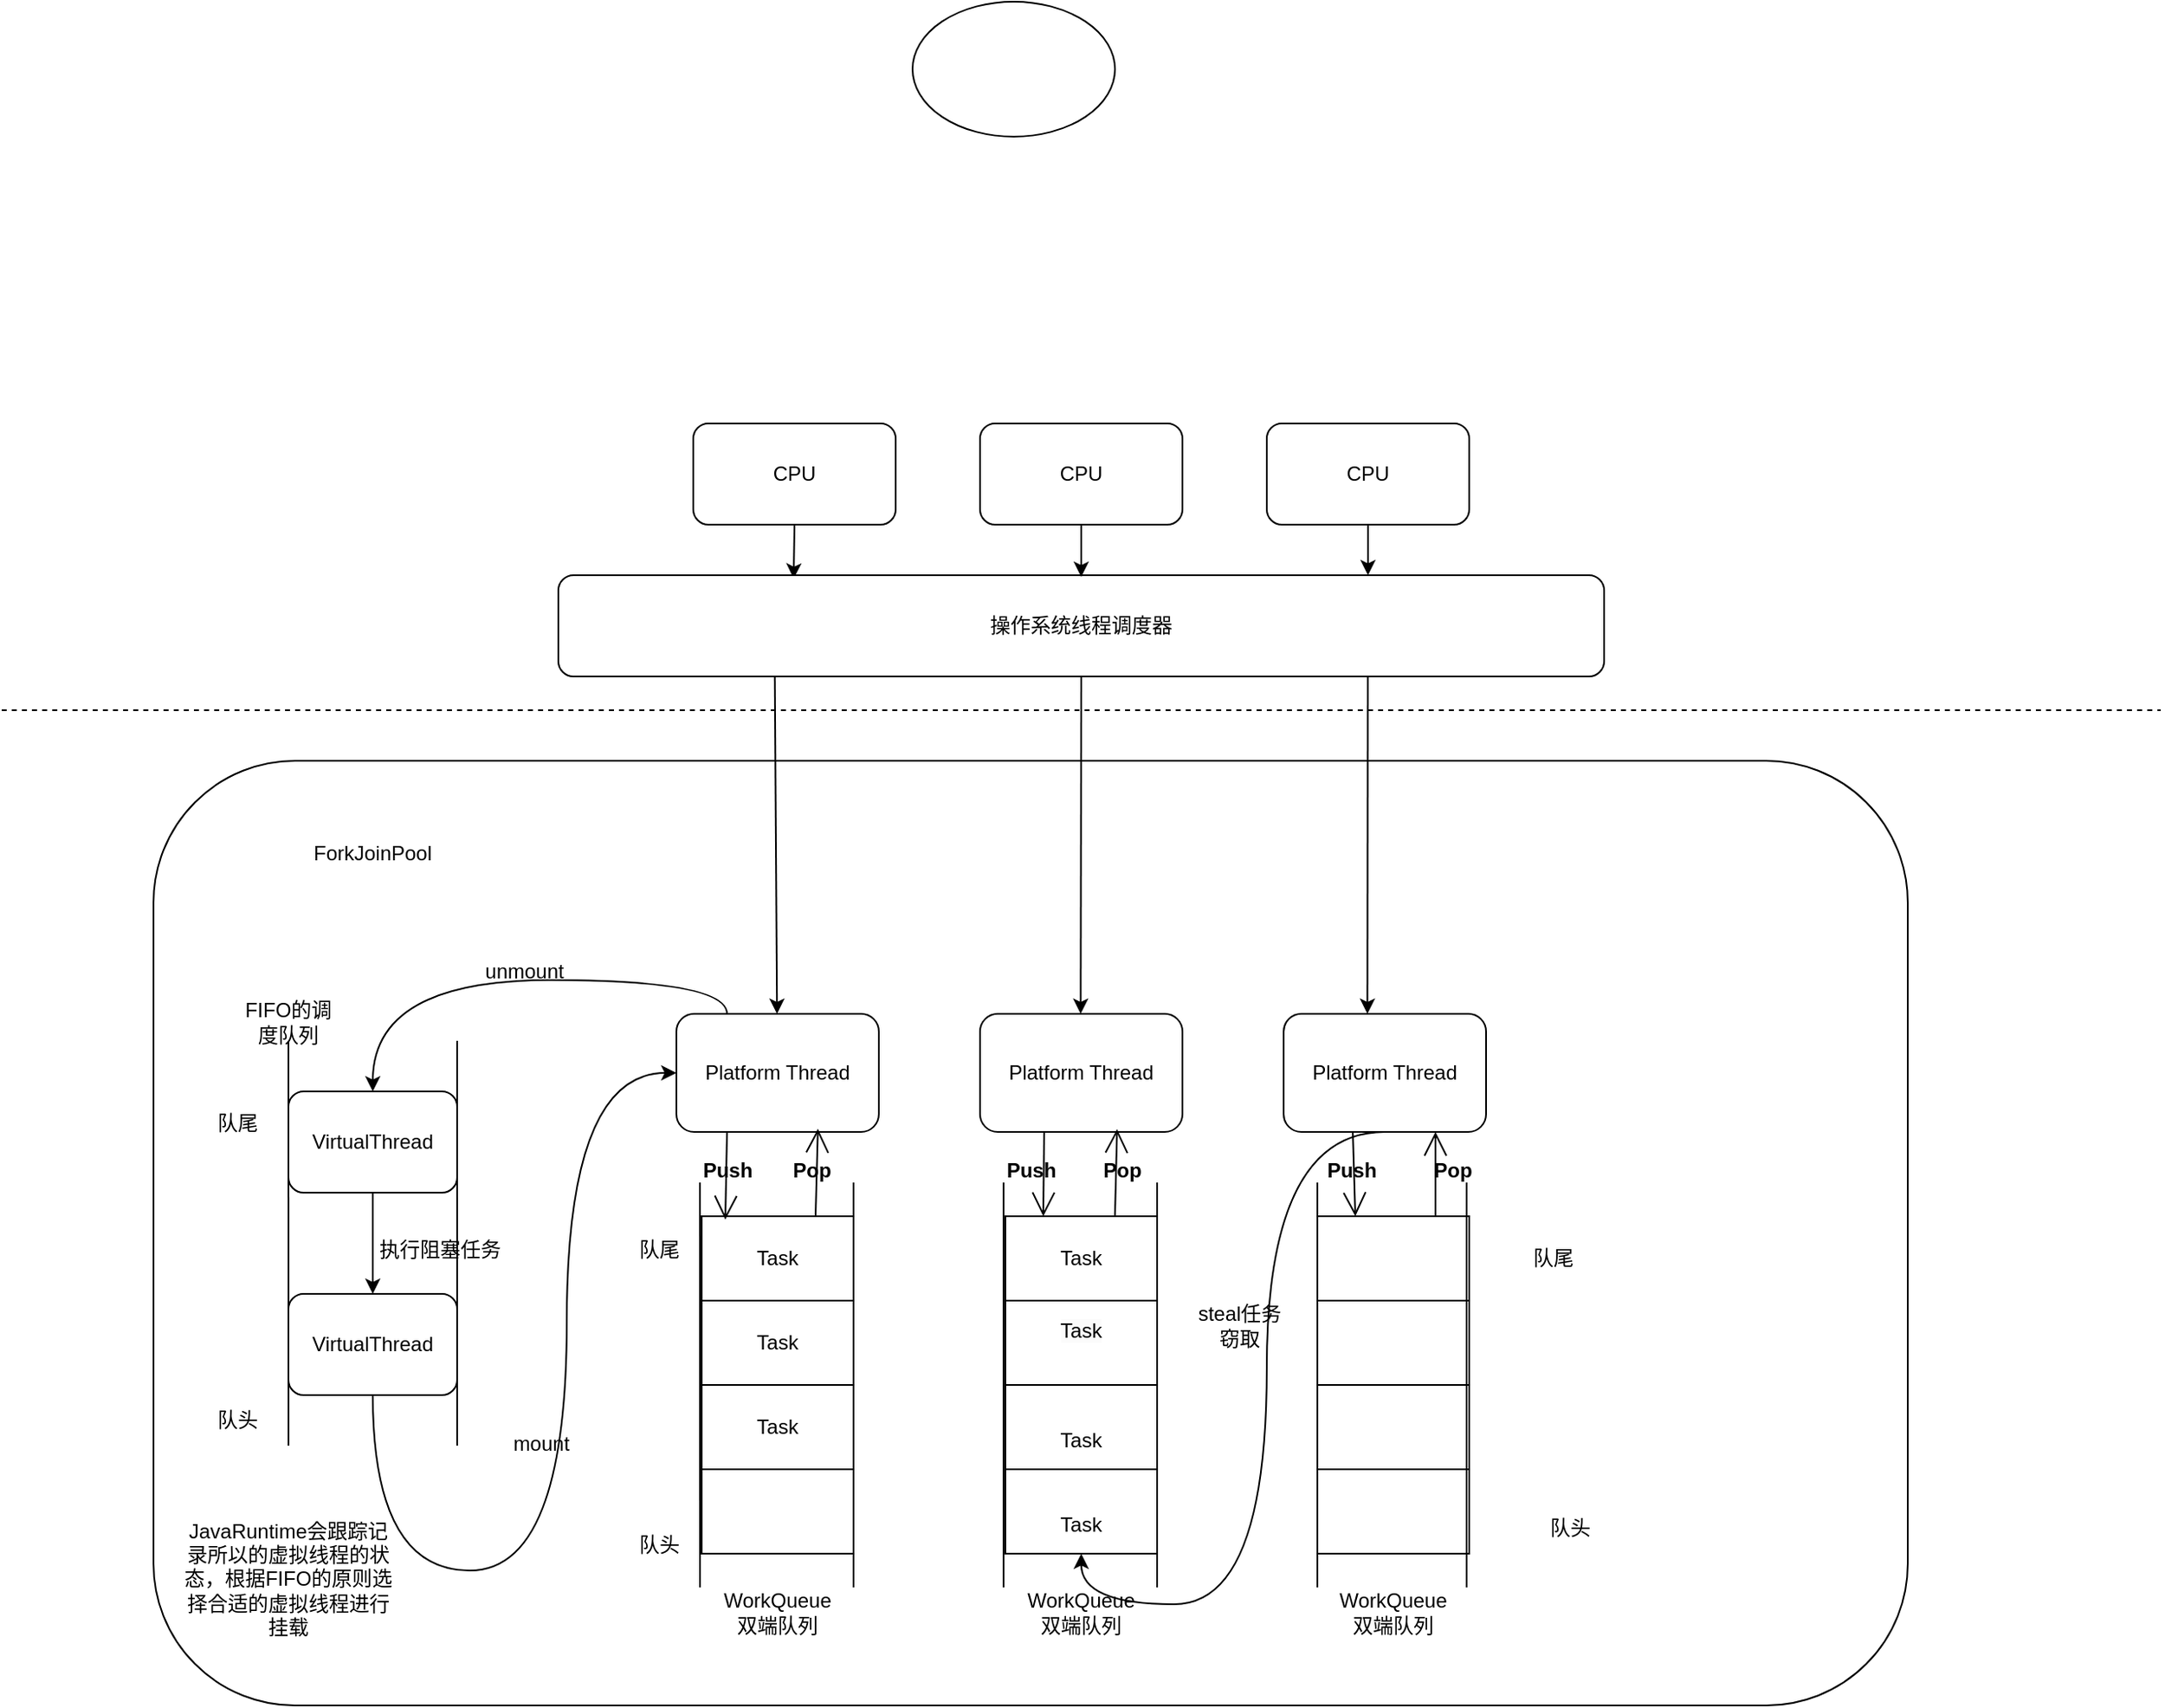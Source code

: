 <mxfile version="21.3.7" type="github">
  <diagram name="第 1 页" id="DaJ-24qObtk4jbQA614w">
    <mxGraphModel dx="2416" dy="1934" grid="1" gridSize="10" guides="1" tooltips="1" connect="1" arrows="1" fold="1" page="1" pageScale="1" pageWidth="827" pageHeight="1169" math="0" shadow="0">
      <root>
        <mxCell id="0" />
        <mxCell id="1" parent="0" />
        <mxCell id="24YxcUlf_cqzRsSQSOyX-5" style="edgeStyle=orthogonalEdgeStyle;rounded=0;orthogonalLoop=1;jettySize=auto;html=1;exitX=0.5;exitY=1;exitDx=0;exitDy=0;entryX=0.225;entryY=0.033;entryDx=0;entryDy=0;entryPerimeter=0;" edge="1" parent="1" source="24YxcUlf_cqzRsSQSOyX-1" target="24YxcUlf_cqzRsSQSOyX-4">
          <mxGeometry relative="1" as="geometry" />
        </mxCell>
        <mxCell id="24YxcUlf_cqzRsSQSOyX-1" value="CPU" style="rounded=1;whiteSpace=wrap;html=1;" vertex="1" parent="1">
          <mxGeometry x="90" y="10" width="120" height="60" as="geometry" />
        </mxCell>
        <mxCell id="24YxcUlf_cqzRsSQSOyX-4" value="操作系统线程调度器" style="rounded=1;whiteSpace=wrap;html=1;" vertex="1" parent="1">
          <mxGeometry x="10" y="100" width="620" height="60" as="geometry" />
        </mxCell>
        <mxCell id="24YxcUlf_cqzRsSQSOyX-9" style="edgeStyle=orthogonalEdgeStyle;rounded=0;orthogonalLoop=1;jettySize=auto;html=1;exitX=0.5;exitY=1;exitDx=0;exitDy=0;" edge="1" parent="1" source="24YxcUlf_cqzRsSQSOyX-10">
          <mxGeometry relative="1" as="geometry">
            <mxPoint x="320" y="101" as="targetPoint" />
          </mxGeometry>
        </mxCell>
        <mxCell id="24YxcUlf_cqzRsSQSOyX-10" value="CPU" style="rounded=1;whiteSpace=wrap;html=1;" vertex="1" parent="1">
          <mxGeometry x="260" y="10" width="120" height="60" as="geometry" />
        </mxCell>
        <mxCell id="24YxcUlf_cqzRsSQSOyX-13" style="edgeStyle=orthogonalEdgeStyle;rounded=0;orthogonalLoop=1;jettySize=auto;html=1;exitX=0.5;exitY=1;exitDx=0;exitDy=0;" edge="1" parent="1" source="24YxcUlf_cqzRsSQSOyX-14">
          <mxGeometry relative="1" as="geometry">
            <mxPoint x="490" y="100" as="targetPoint" />
          </mxGeometry>
        </mxCell>
        <mxCell id="24YxcUlf_cqzRsSQSOyX-14" value="CPU" style="rounded=1;whiteSpace=wrap;html=1;" vertex="1" parent="1">
          <mxGeometry x="430" y="10" width="120" height="60" as="geometry" />
        </mxCell>
        <mxCell id="24YxcUlf_cqzRsSQSOyX-15" value="" style="rounded=1;whiteSpace=wrap;html=1;" vertex="1" parent="1">
          <mxGeometry x="-230" y="210" width="1040" height="560" as="geometry" />
        </mxCell>
        <mxCell id="24YxcUlf_cqzRsSQSOyX-110" style="edgeStyle=orthogonalEdgeStyle;curved=1;rounded=0;orthogonalLoop=1;jettySize=auto;html=1;exitX=0.25;exitY=0;exitDx=0;exitDy=0;entryX=0.5;entryY=0;entryDx=0;entryDy=0;" edge="1" parent="1" source="24YxcUlf_cqzRsSQSOyX-17" target="24YxcUlf_cqzRsSQSOyX-102">
          <mxGeometry relative="1" as="geometry" />
        </mxCell>
        <mxCell id="24YxcUlf_cqzRsSQSOyX-17" value="Platform Thread" style="rounded=1;whiteSpace=wrap;html=1;" vertex="1" parent="1">
          <mxGeometry x="80" y="360" width="120" height="70" as="geometry" />
        </mxCell>
        <mxCell id="24YxcUlf_cqzRsSQSOyX-60" style="edgeStyle=orthogonalEdgeStyle;curved=1;rounded=0;orthogonalLoop=1;jettySize=auto;html=1;exitX=0.5;exitY=1;exitDx=0;exitDy=0;entryX=0.5;entryY=1;entryDx=0;entryDy=0;" edge="1" parent="1" source="24YxcUlf_cqzRsSQSOyX-18" target="24YxcUlf_cqzRsSQSOyX-47">
          <mxGeometry relative="1" as="geometry">
            <Array as="points">
              <mxPoint x="430" y="430" />
              <mxPoint x="430" y="710" />
              <mxPoint x="320" y="710" />
            </Array>
          </mxGeometry>
        </mxCell>
        <mxCell id="24YxcUlf_cqzRsSQSOyX-18" value="Platform Thread" style="rounded=1;whiteSpace=wrap;html=1;" vertex="1" parent="1">
          <mxGeometry x="440" y="360" width="120" height="70" as="geometry" />
        </mxCell>
        <mxCell id="24YxcUlf_cqzRsSQSOyX-19" value="Platform Thread" style="rounded=1;whiteSpace=wrap;html=1;" vertex="1" parent="1">
          <mxGeometry x="260" y="360" width="120" height="70" as="geometry" />
        </mxCell>
        <mxCell id="24YxcUlf_cqzRsSQSOyX-29" value="" style="endArrow=classic;html=1;rounded=0;exitX=0.774;exitY=1;exitDx=0;exitDy=0;exitPerimeter=0;" edge="1" parent="1" source="24YxcUlf_cqzRsSQSOyX-4">
          <mxGeometry width="50" height="50" relative="1" as="geometry">
            <mxPoint x="489.66" y="280" as="sourcePoint" />
            <mxPoint x="489.66" y="360" as="targetPoint" />
          </mxGeometry>
        </mxCell>
        <mxCell id="24YxcUlf_cqzRsSQSOyX-30" value="" style="endArrow=classic;html=1;rounded=0;exitX=0.5;exitY=1;exitDx=0;exitDy=0;" edge="1" parent="1" source="24YxcUlf_cqzRsSQSOyX-4">
          <mxGeometry width="50" height="50" relative="1" as="geometry">
            <mxPoint x="319.66" y="280" as="sourcePoint" />
            <mxPoint x="319.66" y="360" as="targetPoint" />
          </mxGeometry>
        </mxCell>
        <mxCell id="24YxcUlf_cqzRsSQSOyX-31" value="" style="endArrow=classic;html=1;rounded=0;exitX=0.207;exitY=0.997;exitDx=0;exitDy=0;exitPerimeter=0;" edge="1" parent="1" source="24YxcUlf_cqzRsSQSOyX-4">
          <mxGeometry width="50" height="50" relative="1" as="geometry">
            <mxPoint x="139.66" y="280" as="sourcePoint" />
            <mxPoint x="139.66" y="360" as="targetPoint" />
          </mxGeometry>
        </mxCell>
        <mxCell id="24YxcUlf_cqzRsSQSOyX-32" value="Task" style="rounded=0;whiteSpace=wrap;html=1;" vertex="1" parent="1">
          <mxGeometry x="95" y="480" width="90" height="50" as="geometry" />
        </mxCell>
        <mxCell id="24YxcUlf_cqzRsSQSOyX-34" value="" style="rounded=0;whiteSpace=wrap;html=1;" vertex="1" parent="1">
          <mxGeometry x="95" y="630" width="90" height="50" as="geometry" />
        </mxCell>
        <mxCell id="24YxcUlf_cqzRsSQSOyX-35" value="Task" style="rounded=0;whiteSpace=wrap;html=1;" vertex="1" parent="1">
          <mxGeometry x="95" y="580" width="90" height="50" as="geometry" />
        </mxCell>
        <mxCell id="24YxcUlf_cqzRsSQSOyX-36" value="Task" style="rounded=0;whiteSpace=wrap;html=1;" vertex="1" parent="1">
          <mxGeometry x="95" y="530" width="90" height="50" as="geometry" />
        </mxCell>
        <mxCell id="24YxcUlf_cqzRsSQSOyX-46" value="Task" style="rounded=0;whiteSpace=wrap;html=1;" vertex="1" parent="1">
          <mxGeometry x="275" y="480" width="90" height="50" as="geometry" />
        </mxCell>
        <mxCell id="24YxcUlf_cqzRsSQSOyX-47" value="&lt;br style=&quot;border-color: var(--border-color);&quot;&gt;Task" style="rounded=0;whiteSpace=wrap;html=1;" vertex="1" parent="1">
          <mxGeometry x="275" y="630" width="90" height="50" as="geometry" />
        </mxCell>
        <mxCell id="24YxcUlf_cqzRsSQSOyX-48" value="&lt;br style=&quot;border-color: var(--border-color);&quot;&gt;Task" style="rounded=0;whiteSpace=wrap;html=1;" vertex="1" parent="1">
          <mxGeometry x="275" y="580" width="90" height="50" as="geometry" />
        </mxCell>
        <mxCell id="24YxcUlf_cqzRsSQSOyX-49" value="&#xa;&lt;span style=&quot;color: rgb(0, 0, 0); font-family: Helvetica; font-size: 12px; font-style: normal; font-variant-ligatures: normal; font-variant-caps: normal; font-weight: 400; letter-spacing: normal; orphans: 2; text-align: center; text-indent: 0px; text-transform: none; widows: 2; word-spacing: 0px; -webkit-text-stroke-width: 0px; background-color: rgb(251, 251, 251); text-decoration-thickness: initial; text-decoration-style: initial; text-decoration-color: initial; float: none; display: inline !important;&quot;&gt;Task&lt;/span&gt;&#xa;&#xa;" style="rounded=0;whiteSpace=wrap;html=1;" vertex="1" parent="1">
          <mxGeometry x="275" y="530" width="90" height="50" as="geometry" />
        </mxCell>
        <mxCell id="24YxcUlf_cqzRsSQSOyX-50" value="" style="rounded=0;whiteSpace=wrap;html=1;" vertex="1" parent="1">
          <mxGeometry x="460" y="480" width="90" height="50" as="geometry" />
        </mxCell>
        <mxCell id="24YxcUlf_cqzRsSQSOyX-51" value="" style="rounded=0;whiteSpace=wrap;html=1;" vertex="1" parent="1">
          <mxGeometry x="460" y="630" width="90" height="50" as="geometry" />
        </mxCell>
        <mxCell id="24YxcUlf_cqzRsSQSOyX-52" value="" style="rounded=0;whiteSpace=wrap;html=1;" vertex="1" parent="1">
          <mxGeometry x="460" y="580" width="90" height="50" as="geometry" />
        </mxCell>
        <mxCell id="24YxcUlf_cqzRsSQSOyX-53" value="" style="rounded=0;whiteSpace=wrap;html=1;" vertex="1" parent="1">
          <mxGeometry x="460" y="530" width="90" height="50" as="geometry" />
        </mxCell>
        <mxCell id="24YxcUlf_cqzRsSQSOyX-54" value="ForkJoinPool" style="text;html=1;strokeColor=none;fillColor=none;align=center;verticalAlign=middle;whiteSpace=wrap;rounded=0;" vertex="1" parent="1">
          <mxGeometry x="-130" y="250" width="60" height="30" as="geometry" />
        </mxCell>
        <mxCell id="24YxcUlf_cqzRsSQSOyX-55" value="WorkQueue 双端队列" style="text;html=1;strokeColor=none;fillColor=none;align=center;verticalAlign=middle;whiteSpace=wrap;rounded=0;" vertex="1" parent="1">
          <mxGeometry x="110" y="700" width="60" height="30" as="geometry" />
        </mxCell>
        <mxCell id="24YxcUlf_cqzRsSQSOyX-64" value="steal任务窃取" style="text;html=1;strokeColor=none;fillColor=none;align=center;verticalAlign=middle;whiteSpace=wrap;rounded=0;" vertex="1" parent="1">
          <mxGeometry x="384" y="530" width="60" height="30" as="geometry" />
        </mxCell>
        <mxCell id="24YxcUlf_cqzRsSQSOyX-65" value="队头" style="text;html=1;strokeColor=none;fillColor=none;align=center;verticalAlign=middle;whiteSpace=wrap;rounded=0;" vertex="1" parent="1">
          <mxGeometry x="40" y="660" width="60" height="30" as="geometry" />
        </mxCell>
        <mxCell id="24YxcUlf_cqzRsSQSOyX-66" value="队尾" style="text;html=1;strokeColor=none;fillColor=none;align=center;verticalAlign=middle;whiteSpace=wrap;rounded=0;" vertex="1" parent="1">
          <mxGeometry x="40" y="485" width="60" height="30" as="geometry" />
        </mxCell>
        <mxCell id="24YxcUlf_cqzRsSQSOyX-67" value="WorkQueue 双端队列" style="text;html=1;strokeColor=none;fillColor=none;align=center;verticalAlign=middle;whiteSpace=wrap;rounded=0;" vertex="1" parent="1">
          <mxGeometry x="290" y="700" width="60" height="30" as="geometry" />
        </mxCell>
        <mxCell id="24YxcUlf_cqzRsSQSOyX-68" value="WorkQueue 双端队列" style="text;html=1;strokeColor=none;fillColor=none;align=center;verticalAlign=middle;whiteSpace=wrap;rounded=0;" vertex="1" parent="1">
          <mxGeometry x="475" y="700" width="60" height="30" as="geometry" />
        </mxCell>
        <mxCell id="24YxcUlf_cqzRsSQSOyX-72" value="" style="endArrow=open;endFill=1;endSize=12;html=1;rounded=0;curved=1;exitX=0.25;exitY=1;exitDx=0;exitDy=0;" edge="1" parent="1" source="24YxcUlf_cqzRsSQSOyX-17">
          <mxGeometry width="160" relative="1" as="geometry">
            <mxPoint x="110" y="440" as="sourcePoint" />
            <mxPoint x="109" y="482" as="targetPoint" />
          </mxGeometry>
        </mxCell>
        <mxCell id="24YxcUlf_cqzRsSQSOyX-74" value="" style="endArrow=open;endFill=1;endSize=12;html=1;rounded=0;curved=1;entryX=0.25;entryY=0;entryDx=0;entryDy=0;" edge="1" parent="1" target="24YxcUlf_cqzRsSQSOyX-46">
          <mxGeometry width="160" relative="1" as="geometry">
            <mxPoint x="298" y="430" as="sourcePoint" />
            <mxPoint x="300" y="470" as="targetPoint" />
          </mxGeometry>
        </mxCell>
        <mxCell id="24YxcUlf_cqzRsSQSOyX-76" value="" style="endArrow=open;endFill=1;endSize=12;html=1;rounded=0;curved=1;exitX=0.25;exitY=1;exitDx=0;exitDy=0;entryX=0.25;entryY=0;entryDx=0;entryDy=0;" edge="1" parent="1" target="24YxcUlf_cqzRsSQSOyX-50">
          <mxGeometry width="160" relative="1" as="geometry">
            <mxPoint x="481" y="430" as="sourcePoint" />
            <mxPoint x="480" y="470" as="targetPoint" />
          </mxGeometry>
        </mxCell>
        <mxCell id="24YxcUlf_cqzRsSQSOyX-77" value="" style="endArrow=open;endFill=1;endSize=12;html=1;rounded=0;curved=1;exitX=0.75;exitY=0;exitDx=0;exitDy=0;entryX=0.699;entryY=0.974;entryDx=0;entryDy=0;entryPerimeter=0;" edge="1" parent="1" source="24YxcUlf_cqzRsSQSOyX-32" target="24YxcUlf_cqzRsSQSOyX-17">
          <mxGeometry width="160" relative="1" as="geometry">
            <mxPoint x="120" y="450" as="sourcePoint" />
            <mxPoint x="163.52" y="441.82" as="targetPoint" />
          </mxGeometry>
        </mxCell>
        <mxCell id="24YxcUlf_cqzRsSQSOyX-80" value="" style="endArrow=open;endFill=1;endSize=12;html=1;rounded=0;curved=1;exitX=0.75;exitY=0;exitDx=0;exitDy=0;entryX=0.677;entryY=0.976;entryDx=0;entryDy=0;entryPerimeter=0;" edge="1" parent="1" target="24YxcUlf_cqzRsSQSOyX-19">
          <mxGeometry width="160" relative="1" as="geometry">
            <mxPoint x="340" y="480" as="sourcePoint" />
            <mxPoint x="341" y="442" as="targetPoint" />
          </mxGeometry>
        </mxCell>
        <mxCell id="24YxcUlf_cqzRsSQSOyX-82" value="" style="endArrow=open;endFill=1;endSize=12;html=1;rounded=0;curved=1;entryX=0.75;entryY=1;entryDx=0;entryDy=0;" edge="1" parent="1" target="24YxcUlf_cqzRsSQSOyX-18">
          <mxGeometry width="160" relative="1" as="geometry">
            <mxPoint x="530" y="480" as="sourcePoint" />
            <mxPoint x="531" y="430" as="targetPoint" />
          </mxGeometry>
        </mxCell>
        <mxCell id="24YxcUlf_cqzRsSQSOyX-84" value="Push" style="text;align=center;fontStyle=1;verticalAlign=middle;spacingLeft=3;spacingRight=3;strokeColor=none;rotatable=0;points=[[0,0.5],[1,0.5]];portConstraint=eastwest;html=1;" vertex="1" parent="1">
          <mxGeometry x="70" y="440" width="80" height="26" as="geometry" />
        </mxCell>
        <mxCell id="24YxcUlf_cqzRsSQSOyX-87" value="Push" style="text;align=center;fontStyle=1;verticalAlign=middle;spacingLeft=3;spacingRight=3;strokeColor=none;rotatable=0;points=[[0,0.5],[1,0.5]];portConstraint=eastwest;html=1;" vertex="1" parent="1">
          <mxGeometry x="440" y="440" width="80" height="26" as="geometry" />
        </mxCell>
        <mxCell id="24YxcUlf_cqzRsSQSOyX-88" value="Pop" style="text;align=center;fontStyle=1;verticalAlign=middle;spacingLeft=3;spacingRight=3;strokeColor=none;rotatable=0;points=[[0,0.5],[1,0.5]];portConstraint=eastwest;html=1;" vertex="1" parent="1">
          <mxGeometry x="120" y="440" width="80" height="26" as="geometry" />
        </mxCell>
        <mxCell id="24YxcUlf_cqzRsSQSOyX-89" value="Pop" style="text;align=center;fontStyle=1;verticalAlign=middle;spacingLeft=3;spacingRight=3;strokeColor=none;rotatable=0;points=[[0,0.5],[1,0.5]];portConstraint=eastwest;html=1;" vertex="1" parent="1">
          <mxGeometry x="304" y="440" width="80" height="26" as="geometry" />
        </mxCell>
        <mxCell id="24YxcUlf_cqzRsSQSOyX-90" value="Pop" style="text;align=center;fontStyle=1;verticalAlign=middle;spacingLeft=3;spacingRight=3;strokeColor=none;rotatable=0;points=[[0,0.5],[1,0.5]];portConstraint=eastwest;html=1;" vertex="1" parent="1">
          <mxGeometry x="500" y="440" width="80" height="26" as="geometry" />
        </mxCell>
        <mxCell id="24YxcUlf_cqzRsSQSOyX-92" value="" style="endArrow=none;html=1;rounded=0;curved=1;" edge="1" parent="1">
          <mxGeometry width="50" height="50" relative="1" as="geometry">
            <mxPoint x="185" y="700" as="sourcePoint" />
            <mxPoint x="185" y="460" as="targetPoint" />
          </mxGeometry>
        </mxCell>
        <mxCell id="24YxcUlf_cqzRsSQSOyX-94" value="" style="endArrow=none;html=1;rounded=0;curved=1;" edge="1" parent="1">
          <mxGeometry width="50" height="50" relative="1" as="geometry">
            <mxPoint x="94" y="700" as="sourcePoint" />
            <mxPoint x="93.95" y="460" as="targetPoint" />
          </mxGeometry>
        </mxCell>
        <mxCell id="24YxcUlf_cqzRsSQSOyX-95" value="" style="endArrow=none;html=1;rounded=0;curved=1;" edge="1" parent="1">
          <mxGeometry width="50" height="50" relative="1" as="geometry">
            <mxPoint x="365" y="700" as="sourcePoint" />
            <mxPoint x="365" y="460" as="targetPoint" />
          </mxGeometry>
        </mxCell>
        <mxCell id="24YxcUlf_cqzRsSQSOyX-96" value="" style="endArrow=none;html=1;rounded=0;curved=1;" edge="1" parent="1">
          <mxGeometry width="50" height="50" relative="1" as="geometry">
            <mxPoint x="273.95" y="700" as="sourcePoint" />
            <mxPoint x="273.95" y="460" as="targetPoint" />
          </mxGeometry>
        </mxCell>
        <mxCell id="24YxcUlf_cqzRsSQSOyX-97" value="" style="endArrow=none;html=1;rounded=0;curved=1;" edge="1" parent="1">
          <mxGeometry width="50" height="50" relative="1" as="geometry">
            <mxPoint x="460" y="700" as="sourcePoint" />
            <mxPoint x="460" y="460" as="targetPoint" />
          </mxGeometry>
        </mxCell>
        <mxCell id="24YxcUlf_cqzRsSQSOyX-98" value="" style="endArrow=none;html=1;rounded=0;curved=1;" edge="1" parent="1">
          <mxGeometry width="50" height="50" relative="1" as="geometry">
            <mxPoint x="548.46" y="700" as="sourcePoint" />
            <mxPoint x="548.46" y="460" as="targetPoint" />
          </mxGeometry>
        </mxCell>
        <mxCell id="24YxcUlf_cqzRsSQSOyX-100" value="Push" style="text;align=center;fontStyle=1;verticalAlign=middle;spacingLeft=3;spacingRight=3;strokeColor=none;rotatable=0;points=[[0,0.5],[1,0.5]];portConstraint=eastwest;html=1;" vertex="1" parent="1">
          <mxGeometry x="250" y="440" width="80" height="26" as="geometry" />
        </mxCell>
        <mxCell id="24YxcUlf_cqzRsSQSOyX-114" style="edgeStyle=orthogonalEdgeStyle;curved=1;rounded=0;orthogonalLoop=1;jettySize=auto;html=1;exitX=0.5;exitY=1;exitDx=0;exitDy=0;" edge="1" parent="1" source="24YxcUlf_cqzRsSQSOyX-102" target="24YxcUlf_cqzRsSQSOyX-106">
          <mxGeometry relative="1" as="geometry" />
        </mxCell>
        <mxCell id="24YxcUlf_cqzRsSQSOyX-102" value="VirtualThread" style="rounded=1;whiteSpace=wrap;html=1;" vertex="1" parent="1">
          <mxGeometry x="-150" y="406" width="100" height="60" as="geometry" />
        </mxCell>
        <mxCell id="24YxcUlf_cqzRsSQSOyX-103" value="" style="endArrow=none;html=1;rounded=0;curved=1;" edge="1" parent="1">
          <mxGeometry width="50" height="50" relative="1" as="geometry">
            <mxPoint x="-149.95" y="616" as="sourcePoint" />
            <mxPoint x="-150" y="376" as="targetPoint" />
          </mxGeometry>
        </mxCell>
        <mxCell id="24YxcUlf_cqzRsSQSOyX-104" value="" style="endArrow=none;html=1;rounded=0;curved=1;" edge="1" parent="1">
          <mxGeometry width="50" height="50" relative="1" as="geometry">
            <mxPoint x="-49.95" y="616" as="sourcePoint" />
            <mxPoint x="-50.0" y="376" as="targetPoint" />
          </mxGeometry>
        </mxCell>
        <mxCell id="24YxcUlf_cqzRsSQSOyX-108" style="edgeStyle=orthogonalEdgeStyle;curved=1;rounded=0;orthogonalLoop=1;jettySize=auto;html=1;exitX=0.5;exitY=1;exitDx=0;exitDy=0;entryX=0;entryY=0.5;entryDx=0;entryDy=0;" edge="1" parent="1" source="24YxcUlf_cqzRsSQSOyX-106" target="24YxcUlf_cqzRsSQSOyX-17">
          <mxGeometry relative="1" as="geometry">
            <Array as="points">
              <mxPoint x="-100" y="690" />
              <mxPoint x="15" y="690" />
              <mxPoint x="15" y="395" />
            </Array>
          </mxGeometry>
        </mxCell>
        <mxCell id="24YxcUlf_cqzRsSQSOyX-106" value="VirtualThread" style="rounded=1;whiteSpace=wrap;html=1;" vertex="1" parent="1">
          <mxGeometry x="-150" y="526" width="100" height="60" as="geometry" />
        </mxCell>
        <mxCell id="24YxcUlf_cqzRsSQSOyX-107" value="FIFO的调度队列" style="text;html=1;strokeColor=none;fillColor=none;align=center;verticalAlign=middle;whiteSpace=wrap;rounded=0;" vertex="1" parent="1">
          <mxGeometry x="-180" y="350" width="60" height="30" as="geometry" />
        </mxCell>
        <mxCell id="24YxcUlf_cqzRsSQSOyX-109" value="mount" style="text;html=1;strokeColor=none;fillColor=none;align=center;verticalAlign=middle;whiteSpace=wrap;rounded=0;" vertex="1" parent="1">
          <mxGeometry x="-30" y="600" width="60" height="30" as="geometry" />
        </mxCell>
        <mxCell id="24YxcUlf_cqzRsSQSOyX-111" value="unmount" style="text;html=1;strokeColor=none;fillColor=none;align=center;verticalAlign=middle;whiteSpace=wrap;rounded=0;" vertex="1" parent="1">
          <mxGeometry x="-40" y="320" width="60" height="30" as="geometry" />
        </mxCell>
        <mxCell id="24YxcUlf_cqzRsSQSOyX-112" value="队头" style="text;html=1;strokeColor=none;fillColor=none;align=center;verticalAlign=middle;whiteSpace=wrap;rounded=0;" vertex="1" parent="1">
          <mxGeometry x="-210" y="586" width="60" height="30" as="geometry" />
        </mxCell>
        <mxCell id="24YxcUlf_cqzRsSQSOyX-113" value="队尾" style="text;html=1;strokeColor=none;fillColor=none;align=center;verticalAlign=middle;whiteSpace=wrap;rounded=0;" vertex="1" parent="1">
          <mxGeometry x="-210" y="410" width="60" height="30" as="geometry" />
        </mxCell>
        <mxCell id="24YxcUlf_cqzRsSQSOyX-115" value="执行阻塞任务" style="text;html=1;strokeColor=none;fillColor=none;align=center;verticalAlign=middle;whiteSpace=wrap;rounded=0;" vertex="1" parent="1">
          <mxGeometry x="-110" y="485" width="100" height="30" as="geometry" />
        </mxCell>
        <mxCell id="24YxcUlf_cqzRsSQSOyX-118" value="JavaRuntime会跟踪记录所以的虚拟线程的状态，根据FIFO的原则选择合适的虚拟线程进行挂载" style="text;html=1;strokeColor=none;fillColor=none;align=center;verticalAlign=middle;whiteSpace=wrap;rounded=0;" vertex="1" parent="1">
          <mxGeometry x="-215" y="680" width="130" height="30" as="geometry" />
        </mxCell>
        <mxCell id="24YxcUlf_cqzRsSQSOyX-120" value="" style="endArrow=none;dashed=1;html=1;rounded=0;curved=1;" edge="1" parent="1">
          <mxGeometry width="50" height="50" relative="1" as="geometry">
            <mxPoint x="-320" y="180" as="sourcePoint" />
            <mxPoint x="960" y="180" as="targetPoint" />
          </mxGeometry>
        </mxCell>
        <mxCell id="24YxcUlf_cqzRsSQSOyX-123" value="队尾" style="text;html=1;strokeColor=none;fillColor=none;align=center;verticalAlign=middle;whiteSpace=wrap;rounded=0;" vertex="1" parent="1">
          <mxGeometry x="570" y="490" width="60" height="30" as="geometry" />
        </mxCell>
        <mxCell id="24YxcUlf_cqzRsSQSOyX-124" value="队头" style="text;html=1;strokeColor=none;fillColor=none;align=center;verticalAlign=middle;whiteSpace=wrap;rounded=0;" vertex="1" parent="1">
          <mxGeometry x="580" y="650" width="60" height="30" as="geometry" />
        </mxCell>
        <mxCell id="24YxcUlf_cqzRsSQSOyX-125" value="" style="ellipse;whiteSpace=wrap;html=1;" vertex="1" parent="1">
          <mxGeometry x="220" y="-240" width="120" height="80" as="geometry" />
        </mxCell>
      </root>
    </mxGraphModel>
  </diagram>
</mxfile>
